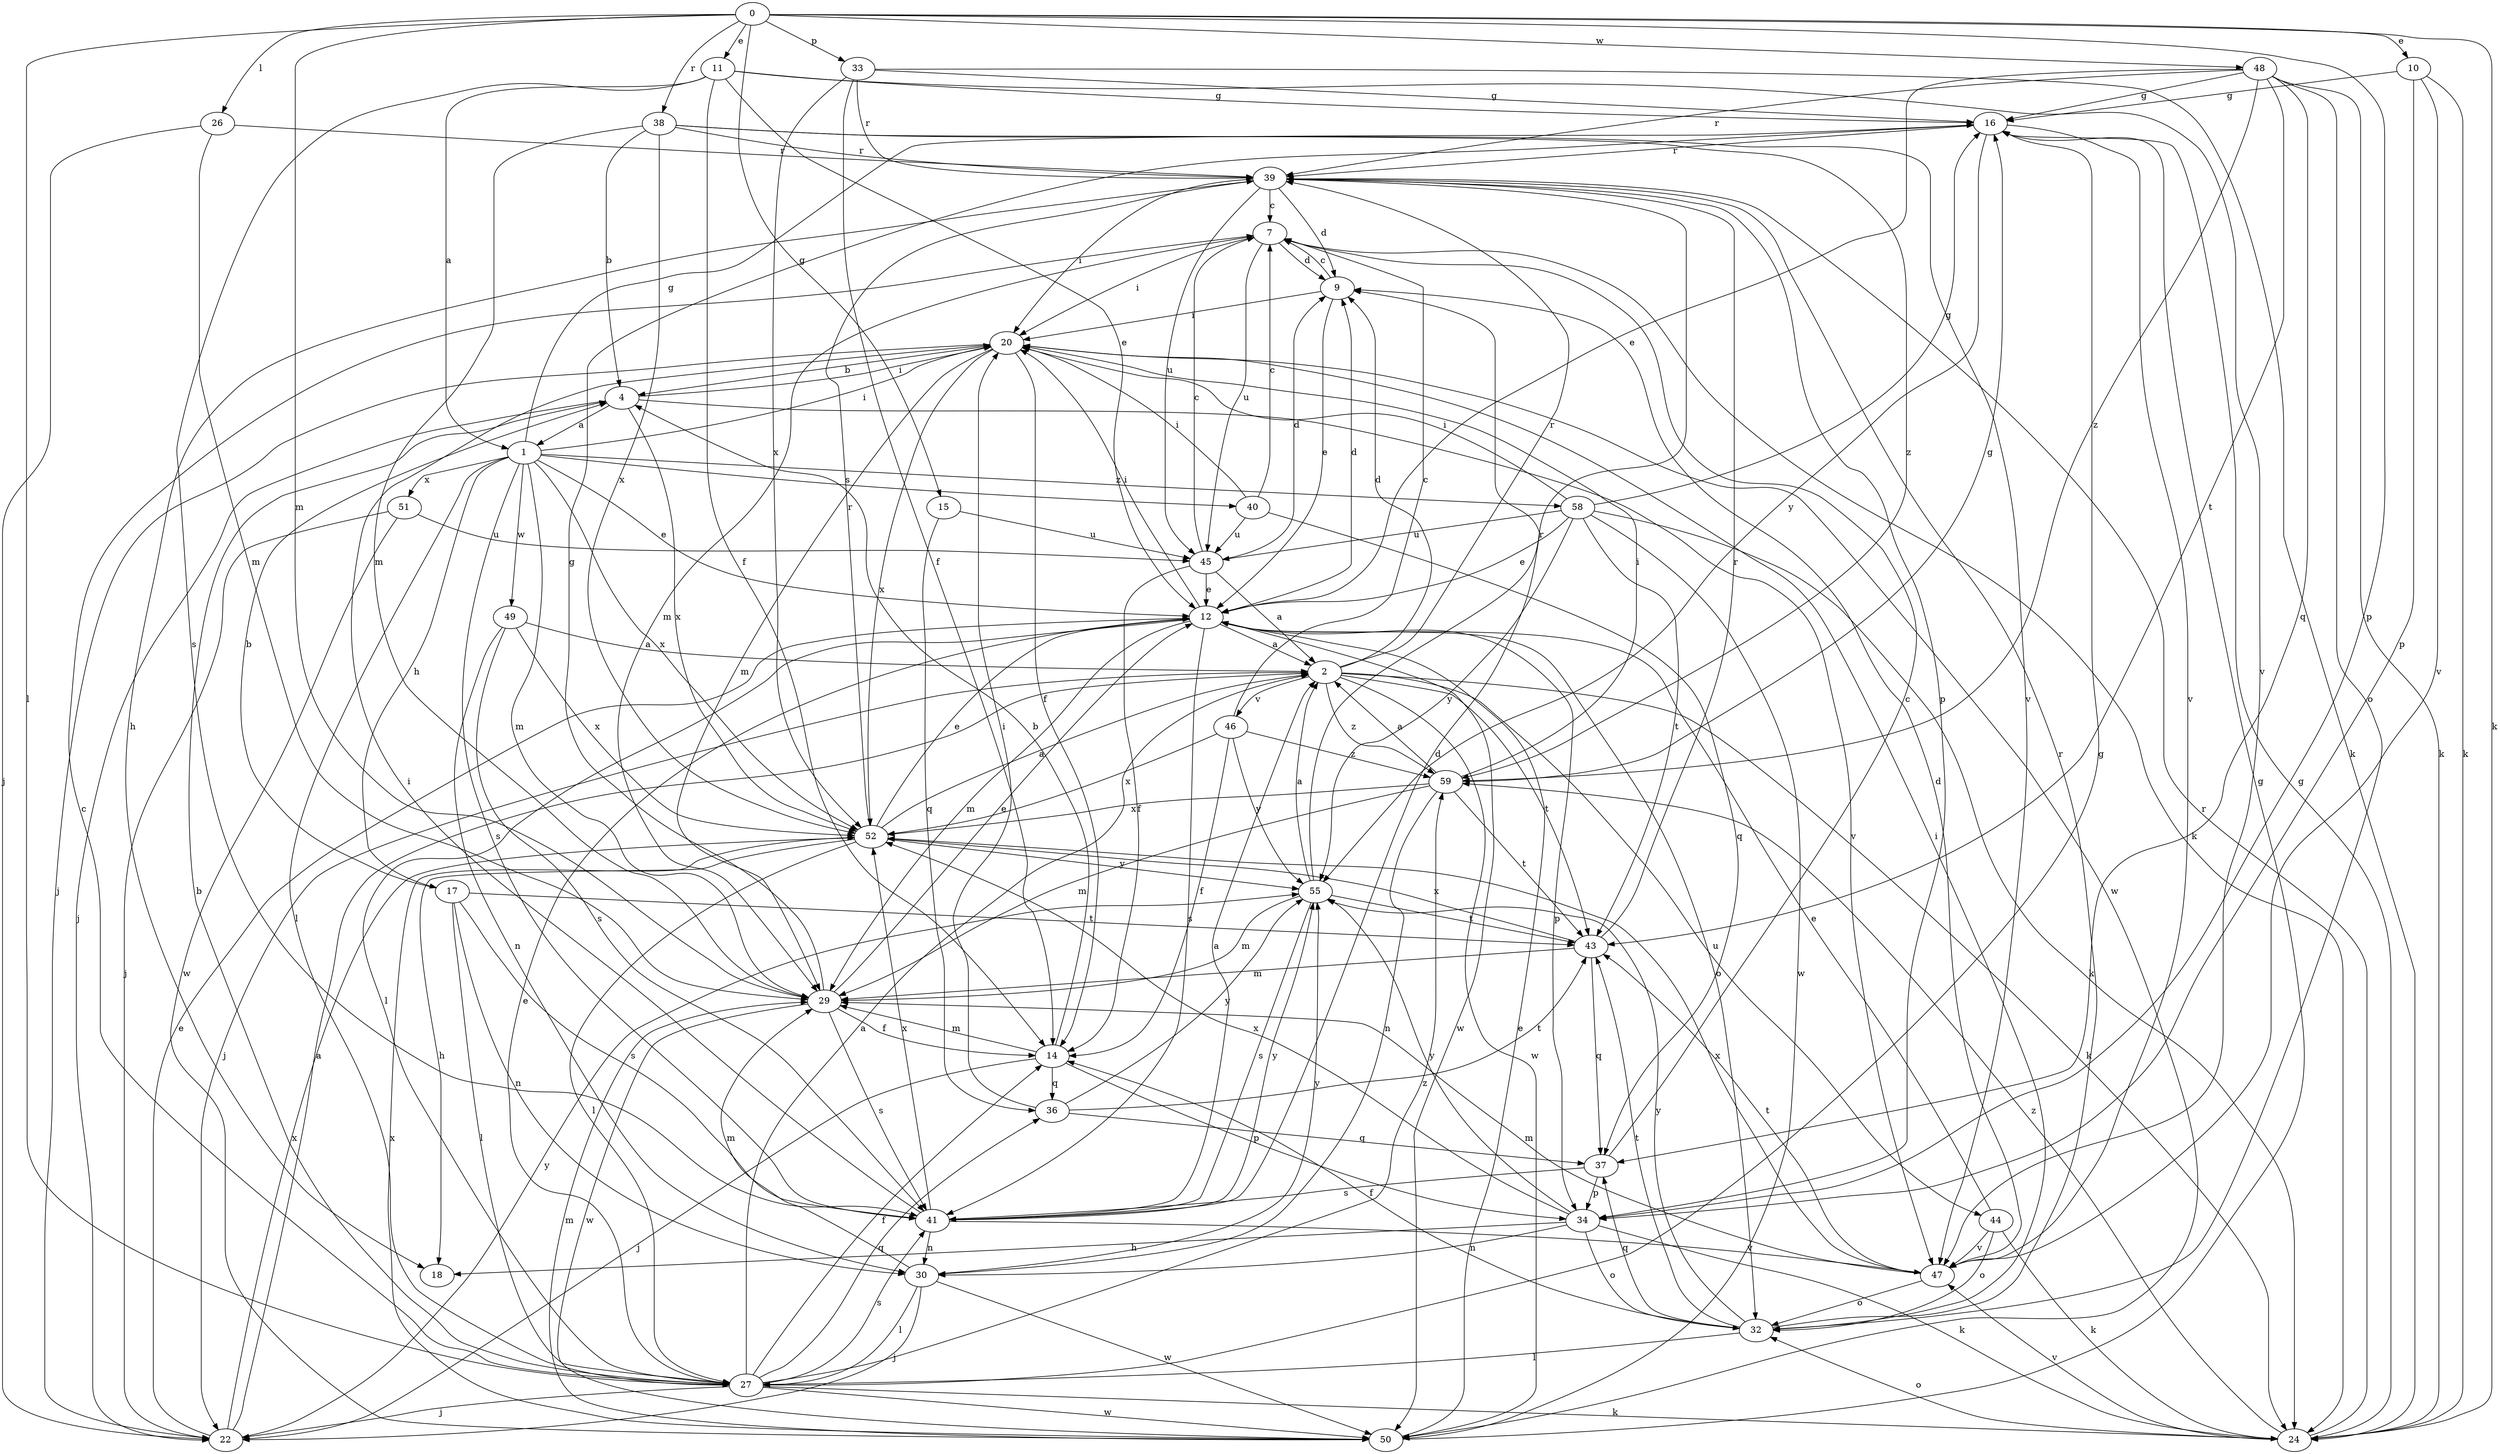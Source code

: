 strict digraph  {
0;
1;
2;
4;
7;
9;
10;
11;
12;
14;
15;
16;
17;
18;
20;
22;
24;
26;
27;
29;
30;
32;
33;
34;
36;
37;
38;
39;
40;
41;
43;
44;
45;
46;
47;
48;
49;
50;
51;
52;
55;
58;
59;
0 -> 10  [label=e];
0 -> 11  [label=e];
0 -> 15  [label=g];
0 -> 24  [label=k];
0 -> 26  [label=l];
0 -> 27  [label=l];
0 -> 29  [label=m];
0 -> 33  [label=p];
0 -> 34  [label=p];
0 -> 38  [label=r];
0 -> 48  [label=w];
1 -> 12  [label=e];
1 -> 16  [label=g];
1 -> 17  [label=h];
1 -> 20  [label=i];
1 -> 27  [label=l];
1 -> 29  [label=m];
1 -> 40  [label=s];
1 -> 41  [label=s];
1 -> 49  [label=w];
1 -> 51  [label=x];
1 -> 52  [label=x];
1 -> 58  [label=z];
2 -> 9  [label=d];
2 -> 22  [label=j];
2 -> 24  [label=k];
2 -> 39  [label=r];
2 -> 43  [label=t];
2 -> 44  [label=u];
2 -> 46  [label=v];
2 -> 50  [label=w];
2 -> 59  [label=z];
4 -> 1  [label=a];
4 -> 20  [label=i];
4 -> 22  [label=j];
4 -> 47  [label=v];
4 -> 52  [label=x];
7 -> 9  [label=d];
7 -> 20  [label=i];
7 -> 24  [label=k];
7 -> 29  [label=m];
7 -> 45  [label=u];
9 -> 7  [label=c];
9 -> 12  [label=e];
9 -> 20  [label=i];
10 -> 16  [label=g];
10 -> 24  [label=k];
10 -> 34  [label=p];
10 -> 47  [label=v];
11 -> 1  [label=a];
11 -> 12  [label=e];
11 -> 14  [label=f];
11 -> 16  [label=g];
11 -> 41  [label=s];
11 -> 47  [label=v];
12 -> 2  [label=a];
12 -> 9  [label=d];
12 -> 20  [label=i];
12 -> 27  [label=l];
12 -> 29  [label=m];
12 -> 32  [label=o];
12 -> 34  [label=p];
12 -> 41  [label=s];
12 -> 50  [label=w];
14 -> 4  [label=b];
14 -> 22  [label=j];
14 -> 29  [label=m];
14 -> 34  [label=p];
14 -> 36  [label=q];
15 -> 36  [label=q];
15 -> 45  [label=u];
16 -> 39  [label=r];
16 -> 47  [label=v];
16 -> 55  [label=y];
17 -> 4  [label=b];
17 -> 27  [label=l];
17 -> 30  [label=n];
17 -> 41  [label=s];
17 -> 43  [label=t];
20 -> 4  [label=b];
20 -> 14  [label=f];
20 -> 22  [label=j];
20 -> 29  [label=m];
20 -> 50  [label=w];
20 -> 52  [label=x];
22 -> 2  [label=a];
22 -> 12  [label=e];
22 -> 52  [label=x];
22 -> 55  [label=y];
24 -> 16  [label=g];
24 -> 32  [label=o];
24 -> 39  [label=r];
24 -> 47  [label=v];
24 -> 59  [label=z];
26 -> 22  [label=j];
26 -> 29  [label=m];
26 -> 39  [label=r];
27 -> 2  [label=a];
27 -> 4  [label=b];
27 -> 7  [label=c];
27 -> 12  [label=e];
27 -> 14  [label=f];
27 -> 16  [label=g];
27 -> 22  [label=j];
27 -> 24  [label=k];
27 -> 36  [label=q];
27 -> 41  [label=s];
27 -> 50  [label=w];
27 -> 59  [label=z];
29 -> 12  [label=e];
29 -> 14  [label=f];
29 -> 16  [label=g];
29 -> 41  [label=s];
29 -> 50  [label=w];
30 -> 22  [label=j];
30 -> 27  [label=l];
30 -> 29  [label=m];
30 -> 50  [label=w];
30 -> 55  [label=y];
32 -> 14  [label=f];
32 -> 20  [label=i];
32 -> 27  [label=l];
32 -> 37  [label=q];
32 -> 39  [label=r];
32 -> 43  [label=t];
32 -> 55  [label=y];
33 -> 14  [label=f];
33 -> 16  [label=g];
33 -> 24  [label=k];
33 -> 39  [label=r];
33 -> 52  [label=x];
34 -> 18  [label=h];
34 -> 24  [label=k];
34 -> 30  [label=n];
34 -> 32  [label=o];
34 -> 52  [label=x];
34 -> 55  [label=y];
36 -> 20  [label=i];
36 -> 37  [label=q];
36 -> 43  [label=t];
36 -> 55  [label=y];
37 -> 7  [label=c];
37 -> 34  [label=p];
37 -> 41  [label=s];
38 -> 4  [label=b];
38 -> 29  [label=m];
38 -> 39  [label=r];
38 -> 47  [label=v];
38 -> 52  [label=x];
38 -> 59  [label=z];
39 -> 7  [label=c];
39 -> 9  [label=d];
39 -> 18  [label=h];
39 -> 20  [label=i];
39 -> 34  [label=p];
39 -> 45  [label=u];
40 -> 7  [label=c];
40 -> 20  [label=i];
40 -> 37  [label=q];
40 -> 45  [label=u];
41 -> 2  [label=a];
41 -> 9  [label=d];
41 -> 20  [label=i];
41 -> 30  [label=n];
41 -> 47  [label=v];
41 -> 52  [label=x];
41 -> 55  [label=y];
43 -> 29  [label=m];
43 -> 37  [label=q];
43 -> 39  [label=r];
43 -> 52  [label=x];
44 -> 12  [label=e];
44 -> 24  [label=k];
44 -> 32  [label=o];
44 -> 47  [label=v];
45 -> 2  [label=a];
45 -> 7  [label=c];
45 -> 9  [label=d];
45 -> 12  [label=e];
45 -> 14  [label=f];
46 -> 7  [label=c];
46 -> 14  [label=f];
46 -> 52  [label=x];
46 -> 55  [label=y];
46 -> 59  [label=z];
47 -> 9  [label=d];
47 -> 29  [label=m];
47 -> 32  [label=o];
47 -> 43  [label=t];
47 -> 52  [label=x];
48 -> 12  [label=e];
48 -> 16  [label=g];
48 -> 24  [label=k];
48 -> 32  [label=o];
48 -> 37  [label=q];
48 -> 39  [label=r];
48 -> 43  [label=t];
48 -> 59  [label=z];
49 -> 2  [label=a];
49 -> 30  [label=n];
49 -> 41  [label=s];
49 -> 52  [label=x];
50 -> 12  [label=e];
50 -> 16  [label=g];
50 -> 29  [label=m];
50 -> 52  [label=x];
51 -> 22  [label=j];
51 -> 45  [label=u];
51 -> 50  [label=w];
52 -> 2  [label=a];
52 -> 12  [label=e];
52 -> 18  [label=h];
52 -> 27  [label=l];
52 -> 39  [label=r];
52 -> 55  [label=y];
55 -> 2  [label=a];
55 -> 29  [label=m];
55 -> 39  [label=r];
55 -> 41  [label=s];
55 -> 43  [label=t];
58 -> 12  [label=e];
58 -> 16  [label=g];
58 -> 20  [label=i];
58 -> 24  [label=k];
58 -> 43  [label=t];
58 -> 45  [label=u];
58 -> 50  [label=w];
58 -> 55  [label=y];
59 -> 2  [label=a];
59 -> 16  [label=g];
59 -> 20  [label=i];
59 -> 29  [label=m];
59 -> 30  [label=n];
59 -> 43  [label=t];
59 -> 52  [label=x];
}
